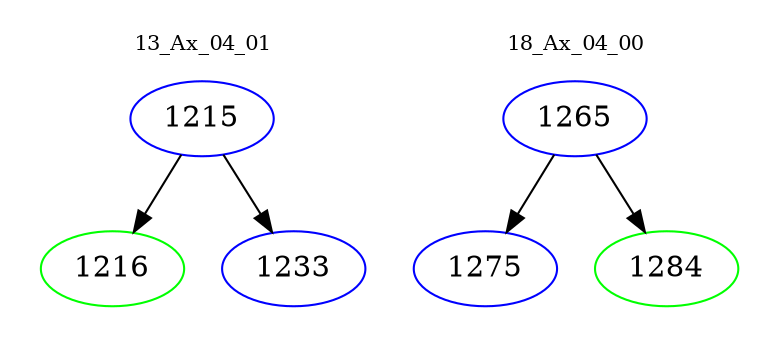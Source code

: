 digraph{
subgraph cluster_0 {
color = white
label = "13_Ax_04_01";
fontsize=10;
T0_1215 [label="1215", color="blue"]
T0_1215 -> T0_1216 [color="black"]
T0_1216 [label="1216", color="green"]
T0_1215 -> T0_1233 [color="black"]
T0_1233 [label="1233", color="blue"]
}
subgraph cluster_1 {
color = white
label = "18_Ax_04_00";
fontsize=10;
T1_1265 [label="1265", color="blue"]
T1_1265 -> T1_1275 [color="black"]
T1_1275 [label="1275", color="blue"]
T1_1265 -> T1_1284 [color="black"]
T1_1284 [label="1284", color="green"]
}
}
